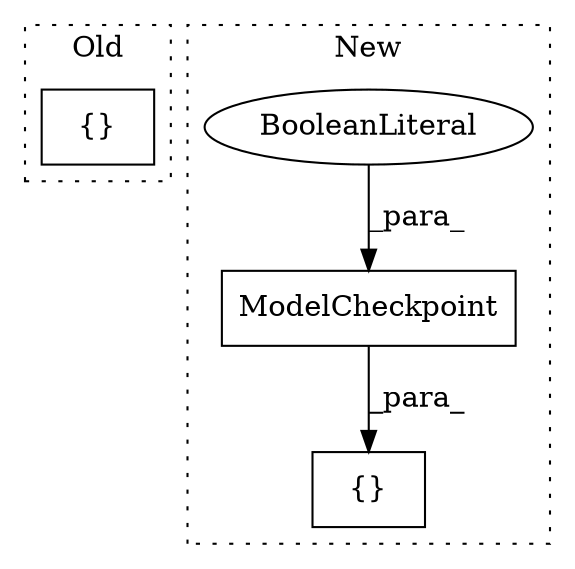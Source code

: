 digraph G {
subgraph cluster0 {
1 [label="{}" a="4" s="2614,2630" l="1,1" shape="box"];
label = "Old";
style="dotted";
}
subgraph cluster1 {
2 [label="ModelCheckpoint" a="32" s="3269,3333" l="16,1" shape="box"];
3 [label="{}" a="4" s="3775,3793" l="1,1" shape="box"];
4 [label="BooleanLiteral" a="9" s="3327" l="4" shape="ellipse"];
label = "New";
style="dotted";
}
2 -> 3 [label="_para_"];
4 -> 2 [label="_para_"];
}